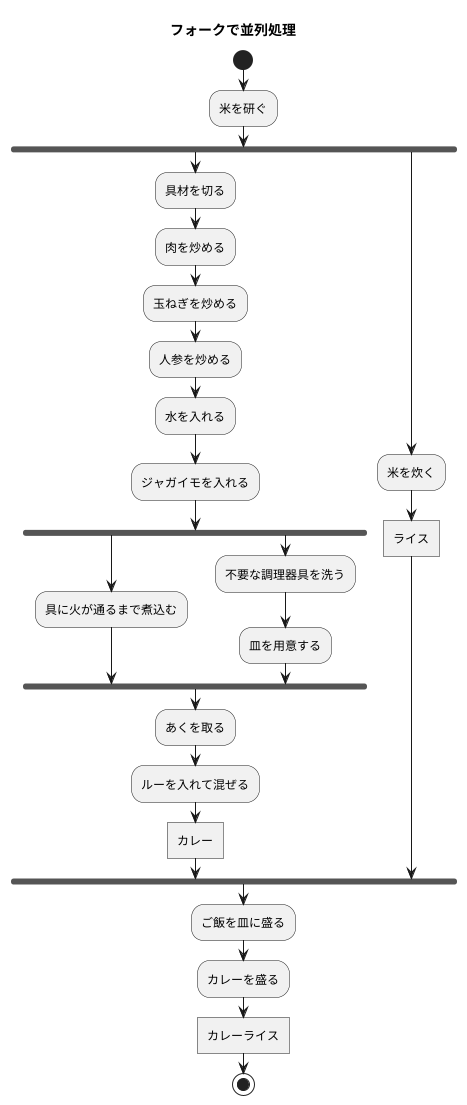 @startuml 並列処理
title フォークで並列処理
start
:米を研ぐ;

fork
:具材を切る;
:肉を炒める;
:玉ねぎを炒める;
:人参を炒める;
:水を入れる;
:ジャガイモを入れる;
fork
:具に火が通るまで煮込む;
fork again
:不要な調理器具を洗う;
:皿を用意する;
end fork
:あくを取る;
:ルーを入れて混ぜる;
:カレー]
fork again
:米を炊く;
:ライス]
end fork
:ご飯を皿に盛る;
:カレーを盛る;

:カレーライス]
stop
@enduml